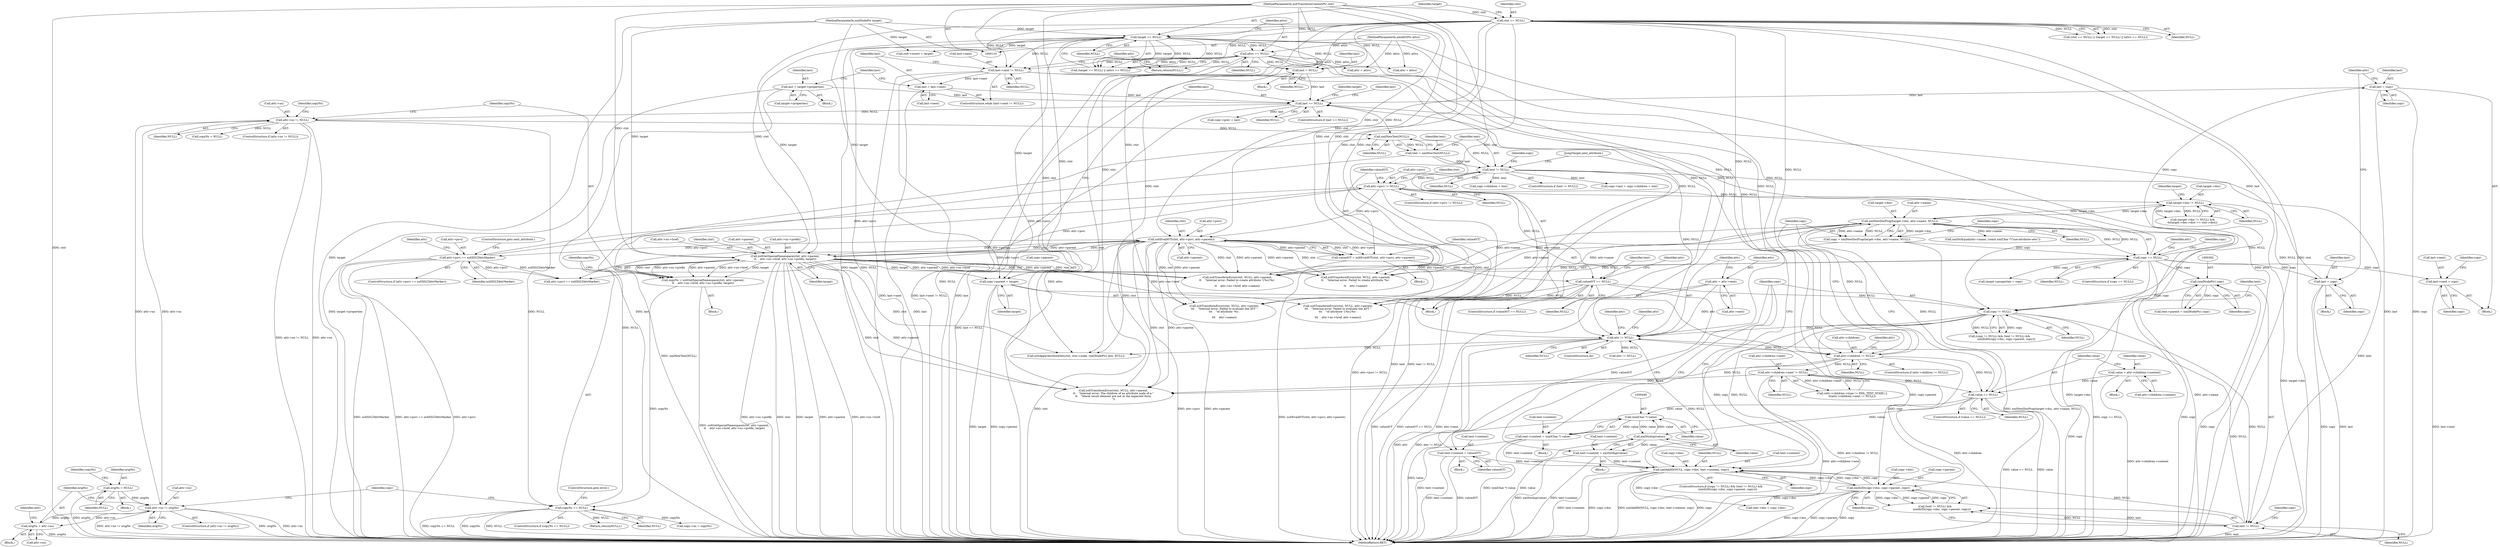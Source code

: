 digraph "0_Chrome_2de493f4a1d48952e09230a0c32ccbd45db973b2@API" {
"1000305" [label="(Call,last->next = copy)"];
"1000248" [label="(Call,copy == NULL)"];
"1000237" [label="(Call,copy = xmlNewDocProp(target->doc, attr->name, NULL))"];
"1000239" [label="(Call,xmlNewDocProp(target->doc, attr->name, NULL))"];
"1000470" [label="(Call,target->doc != NULL)"];
"1000402" [label="(Call,attr->psvi != NULL)"];
"1000186" [label="(Call,attr->psvi == xsltXSLTAttrMarker)"];
"1000410" [label="(Call,xsltEvalAVT(ctxt, attr->psvi, attr->parent))"];
"1000132" [label="(Call,ctxt == NULL)"];
"1000111" [label="(MethodParameterIn,xsltTransformContextPtr ctxt)"];
"1000339" [label="(Call,xsltGetSpecialNamespace(ctxt, attr->parent,\n\t\t    attr->ns->href, attr->ns->prefix, target))"];
"1000112" [label="(MethodParameterIn,xmlNodePtr target)"];
"1000136" [label="(Call,target == NULL)"];
"1000374" [label="(Call,text != NULL)"];
"1000369" [label="(Call,text = xmlNewText(NULL))"];
"1000371" [label="(Call,xmlNewText(NULL))"];
"1000291" [label="(Call,last == NULL)"];
"1000177" [label="(Call,last = NULL)"];
"1000139" [label="(Call,attrs == NULL)"];
"1000113" [label="(MethodParameterIn,xmlAttrPtr attrs)"];
"1000315" [label="(Call,last = copy)"];
"1000159" [label="(Call,last = target->properties)"];
"1000300" [label="(Call,last = copy)"];
"1000170" [label="(Call,last = last->next)"];
"1000165" [label="(Call,last->next != NULL)"];
"1000356" [label="(Call,copyNs == NULL)"];
"1000337" [label="(Call,copyNs = xsltGetSpecialNamespace(ctxt, attr->parent,\n\t\t    attr->ns->href, attr->ns->prefix, target))"];
"1000331" [label="(Call,attr->ns != NULL)"];
"1000319" [label="(Call,attr->ns != origNs)"];
"1000325" [label="(Call,origNs = attr->ns)"];
"1000121" [label="(Call,origNs = NULL)"];
"1000233" [label="(Call,value == NULL)"];
"1000225" [label="(Call,value = attr->children->content)"];
"1000209" [label="(Call,attr->children->next != NULL)"];
"1000194" [label="(Call,attr->children != NULL)"];
"1000532" [label="(Call,attr != NULL)"];
"1000527" [label="(Call,attr = attr->next)"];
"1000517" [label="(Call,xmlAddID(NULL, copy->doc, text->content, copy))"];
"1000502" [label="(Call,copy != NULL)"];
"1000391" [label="(Call,(xmlNodePtr) copy)"];
"1000419" [label="(Call,valueAVT == NULL)"];
"1000408" [label="(Call,valueAVT = xsltEvalAVT(ctxt, attr->psvi, attr->parent))"];
"1000506" [label="(Call,text != NULL)"];
"1000509" [label="(Call,xmlIsID(copy->doc, copy->parent, copy))"];
"1000285" [label="(Call,copy->parent = target)"];
"1000485" [label="(Call,text->content = (xmlChar *) value)"];
"1000489" [label="(Call,(xmlChar *) value)"];
"1000498" [label="(Call,xmlStrdup(value))"];
"1000458" [label="(Call,text->content = valueAVT)"];
"1000494" [label="(Call,text->content = xmlStrdup(value))"];
"1000292" [label="(Identifier,last)"];
"1000509" [label="(Call,xmlIsID(copy->doc, copy->parent, copy))"];
"1000326" [label="(Identifier,origNs)"];
"1000467" [label="(Identifier,ctxt)"];
"1000486" [label="(Call,text->content)"];
"1000243" [label="(Call,attr->name)"];
"1000445" [label="(Call,xsltTransformError(ctxt, NULL, attr->parent,\n\t\t\t    \"Internal error: Failed to evaluate the AVT \"\n\t\t\t    \"of attribute '%s'.\n\",\n\t\t\t    attr->name))"];
"1000315" [label="(Call,last = copy)"];
"1000349" [label="(Call,attr->ns->prefix)"];
"1000462" [label="(Identifier,valueAVT)"];
"1000362" [label="(Identifier,copyNs)"];
"1000186" [label="(Call,attr->psvi == xsltXSLTAttrMarker)"];
"1000257" [label="(Call,xsltTransformError(ctxt, NULL, attr->parent,\n\t\t    \"Internal error: Failed to create attribute '{%s}%s'.\n\",\n\t\t    attr->ns->href, attr->name))"];
"1000232" [label="(ControlStructure,if (value == NULL))"];
"1000522" [label="(Call,text->content)"];
"1000137" [label="(Identifier,target)"];
"1000373" [label="(ControlStructure,if (text != NULL))"];
"1000380" [label="(Identifier,copy)"];
"1000301" [label="(Identifier,last)"];
"1000498" [label="(Call,xmlStrdup(value))"];
"1000141" [label="(Identifier,NULL)"];
"1000505" [label="(Call,(text != NULL) &&\n                (xmlIsID(copy->doc, copy->parent, copy)))"];
"1000181" [label="(Identifier,attr)"];
"1000210" [label="(Call,attr->children->next)"];
"1000290" [label="(ControlStructure,if (last == NULL))"];
"1000494" [label="(Call,text->content = xmlStrdup(value))"];
"1000460" [label="(Identifier,text)"];
"1000511" [label="(Identifier,copy)"];
"1000217" [label="(Call,xsltTransformError(ctxt, NULL, attr->parent,\n\t\t    \"Internal error: The children of an attribute node of a \"\n\t\t    \"literal result element are not in the expected form.\n\"))"];
"1000402" [label="(Call,attr->psvi != NULL)"];
"1000240" [label="(Call,target->doc)"];
"1000410" [label="(Call,xsltEvalAVT(ctxt, attr->psvi, attr->parent))"];
"1000178" [label="(Identifier,last)"];
"1000344" [label="(Call,attr->ns->href)"];
"1000304" [label="(Block,)"];
"1000470" [label="(Call,target->doc != NULL)"];
"1000233" [label="(Call,value == NULL)"];
"1000587" [label="(Return,return(NULL);)"];
"1000195" [label="(Call,attr->children)"];
"1000179" [label="(Identifier,NULL)"];
"1000306" [label="(Call,last->next)"];
"1000176" [label="(Block,)"];
"1000533" [label="(Identifier,attr)"];
"1000510" [label="(Call,copy->doc)"];
"1000132" [label="(Call,ctxt == NULL)"];
"1000170" [label="(Call,last = last->next)"];
"1000114" [label="(Block,)"];
"1000234" [label="(Identifier,value)"];
"1000356" [label="(Call,copyNs == NULL)"];
"1000209" [label="(Call,attr->children->next != NULL)"];
"1000484" [label="(Block,)"];
"1000123" [label="(Identifier,NULL)"];
"1000227" [label="(Call,attr->children->content)"];
"1000325" [label="(Call,origNs = attr->ns)"];
"1000126" [label="(Identifier,copyNs)"];
"1000503" [label="(Identifier,copy)"];
"1000287" [label="(Identifier,copy)"];
"1000321" [label="(Identifier,attr)"];
"1000319" [label="(Call,attr->ns != origNs)"];
"1000247" [label="(ControlStructure,if (copy == NULL))"];
"1000495" [label="(Call,text->content)"];
"1000401" [label="(ControlStructure,if (attr->psvi != NULL))"];
"1000335" [label="(Identifier,NULL)"];
"1000177" [label="(Call,last = NULL)"];
"1000297" [label="(Identifier,target)"];
"1000291" [label="(Call,last == NULL)"];
"1000371" [label="(Call,xmlNewText(NULL))"];
"1000331" [label="(Call,attr->ns != NULL)"];
"1000167" [label="(Identifier,last)"];
"1000215" [label="(Identifier,NULL)"];
"1000513" [label="(Call,copy->parent)"];
"1000205" [label="(Identifier,attr)"];
"1000248" [label="(Call,copy == NULL)"];
"1000458" [label="(Call,text->content = valueAVT)"];
"1000171" [label="(Identifier,last)"];
"1000527" [label="(Call,attr = attr->next)"];
"1000323" [label="(Identifier,origNs)"];
"1000340" [label="(Identifier,ctxt)"];
"1000161" [label="(Call,target->properties)"];
"1000406" [label="(Identifier,NULL)"];
"1000142" [label="(Return,return(NULL);)"];
"1000164" [label="(ControlStructure,while (last->next != NULL))"];
"1000457" [label="(Block,)"];
"1000136" [label="(Call,target == NULL)"];
"1000309" [label="(Identifier,copy)"];
"1000160" [label="(Identifier,last)"];
"1000542" [label="(Call,attr->psvi == xsltXSLTAttrMarker)"];
"1000169" [label="(Identifier,NULL)"];
"1000375" [label="(Identifier,text)"];
"1000341" [label="(Call,attr->parent)"];
"1000489" [label="(Call,(xmlChar *) value)"];
"1000407" [label="(Block,)"];
"1000428" [label="(Call,xsltTransformError(ctxt, NULL, attr->parent,\n\t\t\t    \"Internal error: Failed to evaluate the AVT \"\n\t\t\t    \"of attribute '{%s}%s'.\n\",\n\t\t\t    attr->ns->href, attr->name))"];
"1000149" [label="(Call,ctxt->insert = target)"];
"1000226" [label="(Identifier,value)"];
"1000547" [label="(Call,xmlStrEqual(attr->name, (const xmlChar *)\"use-attribute-sets\"))"];
"1000192" [label="(ControlStructure,goto next_attribute;)"];
"1000361" [label="(Call,copyNs = NULL)"];
"1000378" [label="(Call,copy->last = copy->children = text)"];
"1000310" [label="(Call,copy->prev = last)"];
"1000425" [label="(Identifier,attr)"];
"1000318" [label="(ControlStructure,if (attr->ns != origNs))"];
"1000285" [label="(Call,copy->parent = target)"];
"1000387" [label="(Call,text->parent = (xmlNodePtr) copy)"];
"1000250" [label="(Identifier,NULL)"];
"1000370" [label="(Identifier,text)"];
"1000330" [label="(ControlStructure,if (attr->ns != NULL))"];
"1000491" [label="(Identifier,value)"];
"1000122" [label="(Identifier,origNs)"];
"1000294" [label="(Block,)"];
"1000366" [label="(Identifier,copy)"];
"1000372" [label="(Identifier,NULL)"];
"1000249" [label="(Identifier,copy)"];
"1000517" [label="(Call,xmlAddID(NULL, copy->doc, text->content, copy))"];
"1000111" [label="(MethodParameterIn,xsltTransformContextPtr ctxt)"];
"1000485" [label="(Call,text->content = (xmlChar *) value)"];
"1000529" [label="(Call,attr->next)"];
"1000305" [label="(Call,last->next = copy)"];
"1000535" [label="(Call,attr = attrs)"];
"1000190" [label="(Identifier,xsltXSLTAttrMarker)"];
"1000474" [label="(Identifier,NULL)"];
"1000359" [label="(ControlStructure,goto error;)"];
"1000337" [label="(Call,copyNs = xsltGetSpecialNamespace(ctxt, attr->parent,\n\t\t    attr->ns->href, attr->ns->prefix, target))"];
"1000536" [label="(Identifier,attr)"];
"1000354" [label="(Identifier,target)"];
"1000289" [label="(Identifier,target)"];
"1000409" [label="(Identifier,valueAVT)"];
"1000376" [label="(Identifier,NULL)"];
"1000320" [label="(Call,attr->ns)"];
"1000183" [label="(ControlStructure,do)"];
"1000300" [label="(Call,last = copy)"];
"1000133" [label="(Identifier,ctxt)"];
"1000393" [label="(Identifier,copy)"];
"1000131" [label="(Call,(ctxt == NULL) || (target == NULL) || (attrs == NULL))"];
"1000421" [label="(Identifier,NULL)"];
"1000532" [label="(Call,attr != NULL)"];
"1000338" [label="(Identifier,copyNs)"];
"1000507" [label="(Identifier,text)"];
"1000525" [label="(Identifier,copy)"];
"1000358" [label="(Identifier,NULL)"];
"1000274" [label="(Call,xsltTransformError(ctxt, NULL, attr->parent,\n\t\t    \"Internal error: Failed to create attribute '%s'.\n\",\n\t\t    attr->name))"];
"1000408" [label="(Call,valueAVT = xsltEvalAVT(ctxt, attr->psvi, attr->parent))"];
"1000134" [label="(Identifier,NULL)"];
"1000420" [label="(Identifier,valueAVT)"];
"1000516" [label="(Identifier,copy)"];
"1000317" [label="(Identifier,copy)"];
"1000336" [label="(Block,)"];
"1000394" [label="(Call,text->doc = copy->doc)"];
"1000158" [label="(Block,)"];
"1000403" [label="(Call,attr->psvi)"];
"1000121" [label="(Call,origNs = NULL)"];
"1000519" [label="(Call,copy->doc)"];
"1000324" [label="(Block,)"];
"1000569" [label="(Call,attr != NULL)"];
"1000369" [label="(Call,text = xmlNewText(NULL))"];
"1000254" [label="(Identifier,attr)"];
"1000364" [label="(Call,copy->ns = copyNs)"];
"1000327" [label="(Call,attr->ns)"];
"1000139" [label="(Call,attrs == NULL)"];
"1000166" [label="(Call,last->next)"];
"1000188" [label="(Identifier,attr)"];
"1000382" [label="(Call,copy->children = text)"];
"1000307" [label="(Identifier,last)"];
"1000198" [label="(Identifier,NULL)"];
"1000196" [label="(Identifier,attr)"];
"1000355" [label="(ControlStructure,if (copyNs == NULL))"];
"1000374" [label="(Call,text != NULL)"];
"1000526" [label="(JumpTarget,next_attribute:)"];
"1000316" [label="(Identifier,last)"];
"1000500" [label="(ControlStructure,if ((copy != NULL) && (text != NULL) &&\n                (xmlIsID(copy->doc, copy->parent, copy))))"];
"1000246" [label="(Identifier,NULL)"];
"1000411" [label="(Identifier,ctxt)"];
"1000194" [label="(Call,attr->children != NULL)"];
"1000478" [label="(Identifier,target)"];
"1000332" [label="(Call,attr->ns)"];
"1000180" [label="(Call,attr = attrs)"];
"1000225" [label="(Call,value = attr->children->content)"];
"1000518" [label="(Identifier,NULL)"];
"1000295" [label="(Call,target->properties = copy)"];
"1000502" [label="(Call,copy != NULL)"];
"1000140" [label="(Identifier,attrs)"];
"1000499" [label="(Identifier,value)"];
"1000165" [label="(Call,last->next != NULL)"];
"1000286" [label="(Call,copy->parent)"];
"1000113" [label="(MethodParameterIn,xmlAttrPtr attrs)"];
"1000471" [label="(Call,target->doc)"];
"1000184" [label="(Block,)"];
"1000504" [label="(Identifier,NULL)"];
"1000418" [label="(ControlStructure,if (valueAVT == NULL))"];
"1000589" [label="(MethodReturn,RET)"];
"1000135" [label="(Call,(target == NULL) || (attrs == NULL))"];
"1000138" [label="(Identifier,NULL)"];
"1000391" [label="(Call,(xmlNodePtr) copy)"];
"1000312" [label="(Identifier,copy)"];
"1000501" [label="(Call,(copy != NULL) && (text != NULL) &&\n                (xmlIsID(copy->doc, copy->parent, copy)))"];
"1000419" [label="(Call,valueAVT == NULL)"];
"1000237" [label="(Call,copy = xmlNewDocProp(target->doc, attr->name, NULL))"];
"1000508" [label="(Identifier,NULL)"];
"1000159" [label="(Call,last = target->properties)"];
"1000187" [label="(Call,attr->psvi)"];
"1000506" [label="(Call,text != NULL)"];
"1000112" [label="(MethodParameterIn,xmlNodePtr target)"];
"1000293" [label="(Identifier,NULL)"];
"1000235" [label="(Identifier,NULL)"];
"1000493" [label="(Block,)"];
"1000238" [label="(Identifier,copy)"];
"1000201" [label="(Call,(attr->children->type != XML_TEXT_NODE) ||\n\t\t(attr->children->next != NULL))"];
"1000528" [label="(Identifier,attr)"];
"1000412" [label="(Call,attr->psvi)"];
"1000469" [label="(Call,(target->doc != NULL) &&\n\t\t(target->doc->dict == ctxt->dict))"];
"1000357" [label="(Identifier,copyNs)"];
"1000333" [label="(Identifier,attr)"];
"1000339" [label="(Call,xsltGetSpecialNamespace(ctxt, attr->parent,\n\t\t    attr->ns->href, attr->ns->prefix, target))"];
"1000415" [label="(Call,attr->parent)"];
"1000459" [label="(Call,text->content)"];
"1000172" [label="(Call,last->next)"];
"1000185" [label="(ControlStructure,if (attr->psvi == xsltXSLTAttrMarker))"];
"1000199" [label="(Block,)"];
"1000193" [label="(ControlStructure,if (attr->children != NULL))"];
"1000534" [label="(Identifier,NULL)"];
"1000302" [label="(Identifier,copy)"];
"1000239" [label="(Call,xmlNewDocProp(target->doc, attr->name, NULL))"];
"1000555" [label="(Call,xsltApplyAttributeSet(ctxt, ctxt->node, (xmlNodePtr) attr, NULL))"];
"1000305" -> "1000304"  [label="AST: "];
"1000305" -> "1000309"  [label="CFG: "];
"1000306" -> "1000305"  [label="AST: "];
"1000309" -> "1000305"  [label="AST: "];
"1000312" -> "1000305"  [label="CFG: "];
"1000305" -> "1000589"  [label="DDG: last->next"];
"1000248" -> "1000305"  [label="DDG: copy"];
"1000248" -> "1000247"  [label="AST: "];
"1000248" -> "1000250"  [label="CFG: "];
"1000249" -> "1000248"  [label="AST: "];
"1000250" -> "1000248"  [label="AST: "];
"1000254" -> "1000248"  [label="CFG: "];
"1000287" -> "1000248"  [label="CFG: "];
"1000248" -> "1000589"  [label="DDG: copy == NULL"];
"1000248" -> "1000589"  [label="DDG: copy"];
"1000237" -> "1000248"  [label="DDG: copy"];
"1000239" -> "1000248"  [label="DDG: NULL"];
"1000248" -> "1000257"  [label="DDG: NULL"];
"1000248" -> "1000274"  [label="DDG: NULL"];
"1000248" -> "1000291"  [label="DDG: NULL"];
"1000248" -> "1000295"  [label="DDG: copy"];
"1000248" -> "1000300"  [label="DDG: copy"];
"1000248" -> "1000315"  [label="DDG: copy"];
"1000248" -> "1000391"  [label="DDG: copy"];
"1000237" -> "1000184"  [label="AST: "];
"1000237" -> "1000239"  [label="CFG: "];
"1000238" -> "1000237"  [label="AST: "];
"1000239" -> "1000237"  [label="AST: "];
"1000249" -> "1000237"  [label="CFG: "];
"1000237" -> "1000589"  [label="DDG: xmlNewDocProp(target->doc, attr->name, NULL)"];
"1000239" -> "1000237"  [label="DDG: target->doc"];
"1000239" -> "1000237"  [label="DDG: attr->name"];
"1000239" -> "1000237"  [label="DDG: NULL"];
"1000239" -> "1000246"  [label="CFG: "];
"1000240" -> "1000239"  [label="AST: "];
"1000243" -> "1000239"  [label="AST: "];
"1000246" -> "1000239"  [label="AST: "];
"1000239" -> "1000589"  [label="DDG: target->doc"];
"1000239" -> "1000589"  [label="DDG: attr->name"];
"1000470" -> "1000239"  [label="DDG: target->doc"];
"1000233" -> "1000239"  [label="DDG: NULL"];
"1000194" -> "1000239"  [label="DDG: NULL"];
"1000239" -> "1000257"  [label="DDG: attr->name"];
"1000239" -> "1000274"  [label="DDG: attr->name"];
"1000239" -> "1000428"  [label="DDG: attr->name"];
"1000239" -> "1000445"  [label="DDG: attr->name"];
"1000239" -> "1000470"  [label="DDG: target->doc"];
"1000239" -> "1000547"  [label="DDG: attr->name"];
"1000470" -> "1000469"  [label="AST: "];
"1000470" -> "1000474"  [label="CFG: "];
"1000471" -> "1000470"  [label="AST: "];
"1000474" -> "1000470"  [label="AST: "];
"1000478" -> "1000470"  [label="CFG: "];
"1000469" -> "1000470"  [label="CFG: "];
"1000470" -> "1000589"  [label="DDG: target->doc"];
"1000470" -> "1000469"  [label="DDG: target->doc"];
"1000470" -> "1000469"  [label="DDG: NULL"];
"1000402" -> "1000470"  [label="DDG: NULL"];
"1000470" -> "1000502"  [label="DDG: NULL"];
"1000402" -> "1000401"  [label="AST: "];
"1000402" -> "1000406"  [label="CFG: "];
"1000403" -> "1000402"  [label="AST: "];
"1000406" -> "1000402"  [label="AST: "];
"1000409" -> "1000402"  [label="CFG: "];
"1000467" -> "1000402"  [label="CFG: "];
"1000402" -> "1000589"  [label="DDG: attr->psvi != NULL"];
"1000402" -> "1000186"  [label="DDG: attr->psvi"];
"1000186" -> "1000402"  [label="DDG: attr->psvi"];
"1000374" -> "1000402"  [label="DDG: NULL"];
"1000402" -> "1000410"  [label="DDG: attr->psvi"];
"1000402" -> "1000419"  [label="DDG: NULL"];
"1000402" -> "1000502"  [label="DDG: NULL"];
"1000402" -> "1000542"  [label="DDG: attr->psvi"];
"1000186" -> "1000185"  [label="AST: "];
"1000186" -> "1000190"  [label="CFG: "];
"1000187" -> "1000186"  [label="AST: "];
"1000190" -> "1000186"  [label="AST: "];
"1000192" -> "1000186"  [label="CFG: "];
"1000196" -> "1000186"  [label="CFG: "];
"1000186" -> "1000589"  [label="DDG: attr->psvi == xsltXSLTAttrMarker"];
"1000186" -> "1000589"  [label="DDG: attr->psvi"];
"1000186" -> "1000589"  [label="DDG: xsltXSLTAttrMarker"];
"1000410" -> "1000186"  [label="DDG: attr->psvi"];
"1000186" -> "1000542"  [label="DDG: attr->psvi"];
"1000186" -> "1000542"  [label="DDG: xsltXSLTAttrMarker"];
"1000410" -> "1000408"  [label="AST: "];
"1000410" -> "1000415"  [label="CFG: "];
"1000411" -> "1000410"  [label="AST: "];
"1000412" -> "1000410"  [label="AST: "];
"1000415" -> "1000410"  [label="AST: "];
"1000408" -> "1000410"  [label="CFG: "];
"1000410" -> "1000589"  [label="DDG: ctxt"];
"1000410" -> "1000589"  [label="DDG: attr->psvi"];
"1000410" -> "1000589"  [label="DDG: attr->parent"];
"1000410" -> "1000217"  [label="DDG: ctxt"];
"1000410" -> "1000217"  [label="DDG: attr->parent"];
"1000410" -> "1000257"  [label="DDG: ctxt"];
"1000410" -> "1000257"  [label="DDG: attr->parent"];
"1000410" -> "1000274"  [label="DDG: ctxt"];
"1000410" -> "1000274"  [label="DDG: attr->parent"];
"1000410" -> "1000339"  [label="DDG: ctxt"];
"1000410" -> "1000339"  [label="DDG: attr->parent"];
"1000410" -> "1000408"  [label="DDG: ctxt"];
"1000410" -> "1000408"  [label="DDG: attr->psvi"];
"1000410" -> "1000408"  [label="DDG: attr->parent"];
"1000132" -> "1000410"  [label="DDG: ctxt"];
"1000339" -> "1000410"  [label="DDG: ctxt"];
"1000339" -> "1000410"  [label="DDG: attr->parent"];
"1000111" -> "1000410"  [label="DDG: ctxt"];
"1000410" -> "1000428"  [label="DDG: ctxt"];
"1000410" -> "1000428"  [label="DDG: attr->parent"];
"1000410" -> "1000445"  [label="DDG: ctxt"];
"1000410" -> "1000445"  [label="DDG: attr->parent"];
"1000410" -> "1000542"  [label="DDG: attr->psvi"];
"1000410" -> "1000555"  [label="DDG: ctxt"];
"1000132" -> "1000131"  [label="AST: "];
"1000132" -> "1000134"  [label="CFG: "];
"1000133" -> "1000132"  [label="AST: "];
"1000134" -> "1000132"  [label="AST: "];
"1000137" -> "1000132"  [label="CFG: "];
"1000131" -> "1000132"  [label="CFG: "];
"1000132" -> "1000589"  [label="DDG: NULL"];
"1000132" -> "1000589"  [label="DDG: ctxt"];
"1000132" -> "1000131"  [label="DDG: ctxt"];
"1000132" -> "1000131"  [label="DDG: NULL"];
"1000111" -> "1000132"  [label="DDG: ctxt"];
"1000132" -> "1000136"  [label="DDG: NULL"];
"1000132" -> "1000142"  [label="DDG: NULL"];
"1000132" -> "1000165"  [label="DDG: NULL"];
"1000132" -> "1000177"  [label="DDG: NULL"];
"1000132" -> "1000194"  [label="DDG: NULL"];
"1000132" -> "1000217"  [label="DDG: ctxt"];
"1000132" -> "1000257"  [label="DDG: ctxt"];
"1000132" -> "1000274"  [label="DDG: ctxt"];
"1000132" -> "1000339"  [label="DDG: ctxt"];
"1000132" -> "1000532"  [label="DDG: NULL"];
"1000132" -> "1000555"  [label="DDG: ctxt"];
"1000111" -> "1000110"  [label="AST: "];
"1000111" -> "1000589"  [label="DDG: ctxt"];
"1000111" -> "1000217"  [label="DDG: ctxt"];
"1000111" -> "1000257"  [label="DDG: ctxt"];
"1000111" -> "1000274"  [label="DDG: ctxt"];
"1000111" -> "1000339"  [label="DDG: ctxt"];
"1000111" -> "1000428"  [label="DDG: ctxt"];
"1000111" -> "1000445"  [label="DDG: ctxt"];
"1000111" -> "1000555"  [label="DDG: ctxt"];
"1000339" -> "1000337"  [label="AST: "];
"1000339" -> "1000354"  [label="CFG: "];
"1000340" -> "1000339"  [label="AST: "];
"1000341" -> "1000339"  [label="AST: "];
"1000344" -> "1000339"  [label="AST: "];
"1000349" -> "1000339"  [label="AST: "];
"1000354" -> "1000339"  [label="AST: "];
"1000337" -> "1000339"  [label="CFG: "];
"1000339" -> "1000589"  [label="DDG: attr->ns->prefix"];
"1000339" -> "1000589"  [label="DDG: attr->ns->href"];
"1000339" -> "1000589"  [label="DDG: ctxt"];
"1000339" -> "1000589"  [label="DDG: target"];
"1000339" -> "1000589"  [label="DDG: attr->parent"];
"1000339" -> "1000217"  [label="DDG: ctxt"];
"1000339" -> "1000217"  [label="DDG: attr->parent"];
"1000339" -> "1000257"  [label="DDG: ctxt"];
"1000339" -> "1000257"  [label="DDG: attr->parent"];
"1000339" -> "1000257"  [label="DDG: attr->ns->href"];
"1000339" -> "1000274"  [label="DDG: ctxt"];
"1000339" -> "1000274"  [label="DDG: attr->parent"];
"1000339" -> "1000285"  [label="DDG: target"];
"1000339" -> "1000337"  [label="DDG: ctxt"];
"1000339" -> "1000337"  [label="DDG: attr->ns->prefix"];
"1000339" -> "1000337"  [label="DDG: attr->parent"];
"1000339" -> "1000337"  [label="DDG: attr->ns->href"];
"1000339" -> "1000337"  [label="DDG: target"];
"1000112" -> "1000339"  [label="DDG: target"];
"1000136" -> "1000339"  [label="DDG: target"];
"1000339" -> "1000428"  [label="DDG: attr->ns->href"];
"1000339" -> "1000555"  [label="DDG: ctxt"];
"1000112" -> "1000110"  [label="AST: "];
"1000112" -> "1000589"  [label="DDG: target"];
"1000112" -> "1000136"  [label="DDG: target"];
"1000112" -> "1000149"  [label="DDG: target"];
"1000112" -> "1000285"  [label="DDG: target"];
"1000136" -> "1000135"  [label="AST: "];
"1000136" -> "1000138"  [label="CFG: "];
"1000137" -> "1000136"  [label="AST: "];
"1000138" -> "1000136"  [label="AST: "];
"1000140" -> "1000136"  [label="CFG: "];
"1000135" -> "1000136"  [label="CFG: "];
"1000136" -> "1000589"  [label="DDG: NULL"];
"1000136" -> "1000589"  [label="DDG: target"];
"1000136" -> "1000135"  [label="DDG: target"];
"1000136" -> "1000135"  [label="DDG: NULL"];
"1000136" -> "1000139"  [label="DDG: NULL"];
"1000136" -> "1000142"  [label="DDG: NULL"];
"1000136" -> "1000149"  [label="DDG: target"];
"1000136" -> "1000165"  [label="DDG: NULL"];
"1000136" -> "1000177"  [label="DDG: NULL"];
"1000136" -> "1000194"  [label="DDG: NULL"];
"1000136" -> "1000285"  [label="DDG: target"];
"1000136" -> "1000532"  [label="DDG: NULL"];
"1000374" -> "1000373"  [label="AST: "];
"1000374" -> "1000376"  [label="CFG: "];
"1000375" -> "1000374"  [label="AST: "];
"1000376" -> "1000374"  [label="AST: "];
"1000380" -> "1000374"  [label="CFG: "];
"1000526" -> "1000374"  [label="CFG: "];
"1000374" -> "1000589"  [label="DDG: text"];
"1000374" -> "1000589"  [label="DDG: text != NULL"];
"1000369" -> "1000374"  [label="DDG: text"];
"1000371" -> "1000374"  [label="DDG: NULL"];
"1000374" -> "1000378"  [label="DDG: text"];
"1000374" -> "1000382"  [label="DDG: text"];
"1000374" -> "1000506"  [label="DDG: text"];
"1000374" -> "1000532"  [label="DDG: NULL"];
"1000369" -> "1000184"  [label="AST: "];
"1000369" -> "1000371"  [label="CFG: "];
"1000370" -> "1000369"  [label="AST: "];
"1000371" -> "1000369"  [label="AST: "];
"1000375" -> "1000369"  [label="CFG: "];
"1000369" -> "1000589"  [label="DDG: xmlNewText(NULL)"];
"1000371" -> "1000369"  [label="DDG: NULL"];
"1000371" -> "1000372"  [label="CFG: "];
"1000372" -> "1000371"  [label="AST: "];
"1000291" -> "1000371"  [label="DDG: NULL"];
"1000356" -> "1000371"  [label="DDG: NULL"];
"1000331" -> "1000371"  [label="DDG: NULL"];
"1000291" -> "1000290"  [label="AST: "];
"1000291" -> "1000293"  [label="CFG: "];
"1000292" -> "1000291"  [label="AST: "];
"1000293" -> "1000291"  [label="AST: "];
"1000297" -> "1000291"  [label="CFG: "];
"1000307" -> "1000291"  [label="CFG: "];
"1000291" -> "1000589"  [label="DDG: last == NULL"];
"1000177" -> "1000291"  [label="DDG: last"];
"1000315" -> "1000291"  [label="DDG: last"];
"1000159" -> "1000291"  [label="DDG: last"];
"1000300" -> "1000291"  [label="DDG: last"];
"1000170" -> "1000291"  [label="DDG: last"];
"1000291" -> "1000310"  [label="DDG: last"];
"1000291" -> "1000331"  [label="DDG: NULL"];
"1000177" -> "1000176"  [label="AST: "];
"1000177" -> "1000179"  [label="CFG: "];
"1000178" -> "1000177"  [label="AST: "];
"1000179" -> "1000177"  [label="AST: "];
"1000181" -> "1000177"  [label="CFG: "];
"1000177" -> "1000589"  [label="DDG: last"];
"1000139" -> "1000177"  [label="DDG: NULL"];
"1000139" -> "1000135"  [label="AST: "];
"1000139" -> "1000141"  [label="CFG: "];
"1000140" -> "1000139"  [label="AST: "];
"1000141" -> "1000139"  [label="AST: "];
"1000135" -> "1000139"  [label="CFG: "];
"1000139" -> "1000589"  [label="DDG: NULL"];
"1000139" -> "1000589"  [label="DDG: attrs"];
"1000139" -> "1000135"  [label="DDG: attrs"];
"1000139" -> "1000135"  [label="DDG: NULL"];
"1000113" -> "1000139"  [label="DDG: attrs"];
"1000139" -> "1000142"  [label="DDG: NULL"];
"1000139" -> "1000165"  [label="DDG: NULL"];
"1000139" -> "1000180"  [label="DDG: attrs"];
"1000139" -> "1000194"  [label="DDG: NULL"];
"1000139" -> "1000532"  [label="DDG: NULL"];
"1000139" -> "1000535"  [label="DDG: attrs"];
"1000113" -> "1000110"  [label="AST: "];
"1000113" -> "1000589"  [label="DDG: attrs"];
"1000113" -> "1000180"  [label="DDG: attrs"];
"1000113" -> "1000535"  [label="DDG: attrs"];
"1000315" -> "1000304"  [label="AST: "];
"1000315" -> "1000317"  [label="CFG: "];
"1000316" -> "1000315"  [label="AST: "];
"1000317" -> "1000315"  [label="AST: "];
"1000321" -> "1000315"  [label="CFG: "];
"1000315" -> "1000589"  [label="DDG: last"];
"1000315" -> "1000589"  [label="DDG: copy"];
"1000159" -> "1000158"  [label="AST: "];
"1000159" -> "1000161"  [label="CFG: "];
"1000160" -> "1000159"  [label="AST: "];
"1000161" -> "1000159"  [label="AST: "];
"1000167" -> "1000159"  [label="CFG: "];
"1000159" -> "1000589"  [label="DDG: last"];
"1000159" -> "1000589"  [label="DDG: target->properties"];
"1000300" -> "1000294"  [label="AST: "];
"1000300" -> "1000302"  [label="CFG: "];
"1000301" -> "1000300"  [label="AST: "];
"1000302" -> "1000300"  [label="AST: "];
"1000321" -> "1000300"  [label="CFG: "];
"1000300" -> "1000589"  [label="DDG: last"];
"1000300" -> "1000589"  [label="DDG: copy"];
"1000170" -> "1000164"  [label="AST: "];
"1000170" -> "1000172"  [label="CFG: "];
"1000171" -> "1000170"  [label="AST: "];
"1000172" -> "1000170"  [label="AST: "];
"1000167" -> "1000170"  [label="CFG: "];
"1000170" -> "1000589"  [label="DDG: last"];
"1000165" -> "1000170"  [label="DDG: last->next"];
"1000165" -> "1000164"  [label="AST: "];
"1000165" -> "1000169"  [label="CFG: "];
"1000166" -> "1000165"  [label="AST: "];
"1000169" -> "1000165"  [label="AST: "];
"1000171" -> "1000165"  [label="CFG: "];
"1000181" -> "1000165"  [label="CFG: "];
"1000165" -> "1000589"  [label="DDG: last->next"];
"1000165" -> "1000589"  [label="DDG: last->next != NULL"];
"1000165" -> "1000194"  [label="DDG: NULL"];
"1000165" -> "1000532"  [label="DDG: NULL"];
"1000356" -> "1000355"  [label="AST: "];
"1000356" -> "1000358"  [label="CFG: "];
"1000357" -> "1000356"  [label="AST: "];
"1000358" -> "1000356"  [label="AST: "];
"1000359" -> "1000356"  [label="CFG: "];
"1000366" -> "1000356"  [label="CFG: "];
"1000356" -> "1000589"  [label="DDG: copyNs == NULL"];
"1000356" -> "1000589"  [label="DDG: copyNs"];
"1000356" -> "1000589"  [label="DDG: NULL"];
"1000337" -> "1000356"  [label="DDG: copyNs"];
"1000331" -> "1000356"  [label="DDG: NULL"];
"1000356" -> "1000364"  [label="DDG: copyNs"];
"1000356" -> "1000587"  [label="DDG: NULL"];
"1000337" -> "1000336"  [label="AST: "];
"1000338" -> "1000337"  [label="AST: "];
"1000357" -> "1000337"  [label="CFG: "];
"1000337" -> "1000589"  [label="DDG: xsltGetSpecialNamespace(ctxt, attr->parent,\n\t\t    attr->ns->href, attr->ns->prefix, target)"];
"1000331" -> "1000330"  [label="AST: "];
"1000331" -> "1000335"  [label="CFG: "];
"1000332" -> "1000331"  [label="AST: "];
"1000335" -> "1000331"  [label="AST: "];
"1000338" -> "1000331"  [label="CFG: "];
"1000362" -> "1000331"  [label="CFG: "];
"1000331" -> "1000589"  [label="DDG: attr->ns != NULL"];
"1000331" -> "1000589"  [label="DDG: attr->ns"];
"1000331" -> "1000319"  [label="DDG: attr->ns"];
"1000319" -> "1000331"  [label="DDG: attr->ns"];
"1000331" -> "1000361"  [label="DDG: NULL"];
"1000319" -> "1000318"  [label="AST: "];
"1000319" -> "1000323"  [label="CFG: "];
"1000320" -> "1000319"  [label="AST: "];
"1000323" -> "1000319"  [label="AST: "];
"1000326" -> "1000319"  [label="CFG: "];
"1000366" -> "1000319"  [label="CFG: "];
"1000319" -> "1000589"  [label="DDG: attr->ns != origNs"];
"1000319" -> "1000589"  [label="DDG: origNs"];
"1000319" -> "1000589"  [label="DDG: attr->ns"];
"1000325" -> "1000319"  [label="DDG: origNs"];
"1000121" -> "1000319"  [label="DDG: origNs"];
"1000319" -> "1000325"  [label="DDG: attr->ns"];
"1000325" -> "1000324"  [label="AST: "];
"1000325" -> "1000327"  [label="CFG: "];
"1000326" -> "1000325"  [label="AST: "];
"1000327" -> "1000325"  [label="AST: "];
"1000333" -> "1000325"  [label="CFG: "];
"1000325" -> "1000589"  [label="DDG: origNs"];
"1000121" -> "1000114"  [label="AST: "];
"1000121" -> "1000123"  [label="CFG: "];
"1000122" -> "1000121"  [label="AST: "];
"1000123" -> "1000121"  [label="AST: "];
"1000126" -> "1000121"  [label="CFG: "];
"1000121" -> "1000589"  [label="DDG: origNs"];
"1000233" -> "1000232"  [label="AST: "];
"1000233" -> "1000235"  [label="CFG: "];
"1000234" -> "1000233"  [label="AST: "];
"1000235" -> "1000233"  [label="AST: "];
"1000238" -> "1000233"  [label="CFG: "];
"1000233" -> "1000589"  [label="DDG: value == NULL"];
"1000233" -> "1000589"  [label="DDG: value"];
"1000225" -> "1000233"  [label="DDG: value"];
"1000209" -> "1000233"  [label="DDG: NULL"];
"1000194" -> "1000233"  [label="DDG: NULL"];
"1000233" -> "1000489"  [label="DDG: value"];
"1000233" -> "1000498"  [label="DDG: value"];
"1000225" -> "1000199"  [label="AST: "];
"1000225" -> "1000227"  [label="CFG: "];
"1000226" -> "1000225"  [label="AST: "];
"1000227" -> "1000225"  [label="AST: "];
"1000234" -> "1000225"  [label="CFG: "];
"1000225" -> "1000589"  [label="DDG: attr->children->content"];
"1000209" -> "1000201"  [label="AST: "];
"1000209" -> "1000215"  [label="CFG: "];
"1000210" -> "1000209"  [label="AST: "];
"1000215" -> "1000209"  [label="AST: "];
"1000201" -> "1000209"  [label="CFG: "];
"1000209" -> "1000589"  [label="DDG: attr->children->next"];
"1000209" -> "1000201"  [label="DDG: attr->children->next"];
"1000209" -> "1000201"  [label="DDG: NULL"];
"1000194" -> "1000209"  [label="DDG: NULL"];
"1000209" -> "1000217"  [label="DDG: NULL"];
"1000194" -> "1000193"  [label="AST: "];
"1000194" -> "1000198"  [label="CFG: "];
"1000195" -> "1000194"  [label="AST: "];
"1000198" -> "1000194"  [label="AST: "];
"1000205" -> "1000194"  [label="CFG: "];
"1000238" -> "1000194"  [label="CFG: "];
"1000194" -> "1000589"  [label="DDG: attr->children != NULL"];
"1000194" -> "1000589"  [label="DDG: attr->children"];
"1000532" -> "1000194"  [label="DDG: NULL"];
"1000194" -> "1000217"  [label="DDG: NULL"];
"1000532" -> "1000183"  [label="AST: "];
"1000532" -> "1000534"  [label="CFG: "];
"1000533" -> "1000532"  [label="AST: "];
"1000534" -> "1000532"  [label="AST: "];
"1000188" -> "1000532"  [label="CFG: "];
"1000536" -> "1000532"  [label="CFG: "];
"1000532" -> "1000589"  [label="DDG: attr"];
"1000532" -> "1000589"  [label="DDG: attr != NULL"];
"1000527" -> "1000532"  [label="DDG: attr"];
"1000517" -> "1000532"  [label="DDG: NULL"];
"1000502" -> "1000532"  [label="DDG: NULL"];
"1000506" -> "1000532"  [label="DDG: NULL"];
"1000532" -> "1000555"  [label="DDG: NULL"];
"1000532" -> "1000569"  [label="DDG: NULL"];
"1000527" -> "1000184"  [label="AST: "];
"1000527" -> "1000529"  [label="CFG: "];
"1000528" -> "1000527"  [label="AST: "];
"1000529" -> "1000527"  [label="AST: "];
"1000533" -> "1000527"  [label="CFG: "];
"1000527" -> "1000589"  [label="DDG: attr->next"];
"1000517" -> "1000500"  [label="AST: "];
"1000517" -> "1000525"  [label="CFG: "];
"1000518" -> "1000517"  [label="AST: "];
"1000519" -> "1000517"  [label="AST: "];
"1000522" -> "1000517"  [label="AST: "];
"1000525" -> "1000517"  [label="AST: "];
"1000526" -> "1000517"  [label="CFG: "];
"1000517" -> "1000589"  [label="DDG: copy"];
"1000517" -> "1000589"  [label="DDG: text->content"];
"1000517" -> "1000589"  [label="DDG: copy->doc"];
"1000517" -> "1000589"  [label="DDG: xmlAddID(NULL, copy->doc, text->content, copy)"];
"1000517" -> "1000394"  [label="DDG: copy->doc"];
"1000517" -> "1000509"  [label="DDG: copy->doc"];
"1000502" -> "1000517"  [label="DDG: NULL"];
"1000502" -> "1000517"  [label="DDG: copy"];
"1000506" -> "1000517"  [label="DDG: NULL"];
"1000509" -> "1000517"  [label="DDG: copy->doc"];
"1000509" -> "1000517"  [label="DDG: copy"];
"1000485" -> "1000517"  [label="DDG: text->content"];
"1000458" -> "1000517"  [label="DDG: text->content"];
"1000494" -> "1000517"  [label="DDG: text->content"];
"1000502" -> "1000501"  [label="AST: "];
"1000502" -> "1000504"  [label="CFG: "];
"1000503" -> "1000502"  [label="AST: "];
"1000504" -> "1000502"  [label="AST: "];
"1000507" -> "1000502"  [label="CFG: "];
"1000501" -> "1000502"  [label="CFG: "];
"1000502" -> "1000589"  [label="DDG: copy"];
"1000502" -> "1000501"  [label="DDG: copy"];
"1000502" -> "1000501"  [label="DDG: NULL"];
"1000391" -> "1000502"  [label="DDG: copy"];
"1000419" -> "1000502"  [label="DDG: NULL"];
"1000502" -> "1000506"  [label="DDG: NULL"];
"1000502" -> "1000509"  [label="DDG: copy"];
"1000391" -> "1000387"  [label="AST: "];
"1000391" -> "1000393"  [label="CFG: "];
"1000392" -> "1000391"  [label="AST: "];
"1000393" -> "1000391"  [label="AST: "];
"1000387" -> "1000391"  [label="CFG: "];
"1000391" -> "1000589"  [label="DDG: copy"];
"1000391" -> "1000387"  [label="DDG: copy"];
"1000419" -> "1000418"  [label="AST: "];
"1000419" -> "1000421"  [label="CFG: "];
"1000420" -> "1000419"  [label="AST: "];
"1000421" -> "1000419"  [label="AST: "];
"1000425" -> "1000419"  [label="CFG: "];
"1000460" -> "1000419"  [label="CFG: "];
"1000419" -> "1000589"  [label="DDG: valueAVT"];
"1000419" -> "1000589"  [label="DDG: valueAVT == NULL"];
"1000408" -> "1000419"  [label="DDG: valueAVT"];
"1000419" -> "1000428"  [label="DDG: NULL"];
"1000419" -> "1000445"  [label="DDG: NULL"];
"1000419" -> "1000458"  [label="DDG: valueAVT"];
"1000408" -> "1000407"  [label="AST: "];
"1000409" -> "1000408"  [label="AST: "];
"1000420" -> "1000408"  [label="CFG: "];
"1000408" -> "1000589"  [label="DDG: xsltEvalAVT(ctxt, attr->psvi, attr->parent)"];
"1000506" -> "1000505"  [label="AST: "];
"1000506" -> "1000508"  [label="CFG: "];
"1000507" -> "1000506"  [label="AST: "];
"1000508" -> "1000506"  [label="AST: "];
"1000511" -> "1000506"  [label="CFG: "];
"1000505" -> "1000506"  [label="CFG: "];
"1000506" -> "1000589"  [label="DDG: text"];
"1000506" -> "1000505"  [label="DDG: text"];
"1000506" -> "1000505"  [label="DDG: NULL"];
"1000509" -> "1000505"  [label="AST: "];
"1000509" -> "1000516"  [label="CFG: "];
"1000510" -> "1000509"  [label="AST: "];
"1000513" -> "1000509"  [label="AST: "];
"1000516" -> "1000509"  [label="AST: "];
"1000505" -> "1000509"  [label="CFG: "];
"1000509" -> "1000589"  [label="DDG: copy->parent"];
"1000509" -> "1000589"  [label="DDG: copy"];
"1000509" -> "1000589"  [label="DDG: copy->doc"];
"1000509" -> "1000394"  [label="DDG: copy->doc"];
"1000509" -> "1000505"  [label="DDG: copy->doc"];
"1000509" -> "1000505"  [label="DDG: copy->parent"];
"1000509" -> "1000505"  [label="DDG: copy"];
"1000285" -> "1000509"  [label="DDG: copy->parent"];
"1000285" -> "1000184"  [label="AST: "];
"1000285" -> "1000289"  [label="CFG: "];
"1000286" -> "1000285"  [label="AST: "];
"1000289" -> "1000285"  [label="AST: "];
"1000292" -> "1000285"  [label="CFG: "];
"1000285" -> "1000589"  [label="DDG: copy->parent"];
"1000285" -> "1000589"  [label="DDG: target"];
"1000485" -> "1000484"  [label="AST: "];
"1000485" -> "1000489"  [label="CFG: "];
"1000486" -> "1000485"  [label="AST: "];
"1000489" -> "1000485"  [label="AST: "];
"1000503" -> "1000485"  [label="CFG: "];
"1000485" -> "1000589"  [label="DDG: text->content"];
"1000485" -> "1000589"  [label="DDG: (xmlChar *) value"];
"1000489" -> "1000485"  [label="DDG: value"];
"1000489" -> "1000491"  [label="CFG: "];
"1000490" -> "1000489"  [label="AST: "];
"1000491" -> "1000489"  [label="AST: "];
"1000489" -> "1000589"  [label="DDG: value"];
"1000498" -> "1000489"  [label="DDG: value"];
"1000489" -> "1000498"  [label="DDG: value"];
"1000498" -> "1000494"  [label="AST: "];
"1000498" -> "1000499"  [label="CFG: "];
"1000499" -> "1000498"  [label="AST: "];
"1000494" -> "1000498"  [label="CFG: "];
"1000498" -> "1000589"  [label="DDG: value"];
"1000498" -> "1000494"  [label="DDG: value"];
"1000458" -> "1000457"  [label="AST: "];
"1000458" -> "1000462"  [label="CFG: "];
"1000459" -> "1000458"  [label="AST: "];
"1000462" -> "1000458"  [label="AST: "];
"1000503" -> "1000458"  [label="CFG: "];
"1000458" -> "1000589"  [label="DDG: text->content"];
"1000458" -> "1000589"  [label="DDG: valueAVT"];
"1000494" -> "1000493"  [label="AST: "];
"1000495" -> "1000494"  [label="AST: "];
"1000503" -> "1000494"  [label="CFG: "];
"1000494" -> "1000589"  [label="DDG: xmlStrdup(value)"];
"1000494" -> "1000589"  [label="DDG: text->content"];
}
